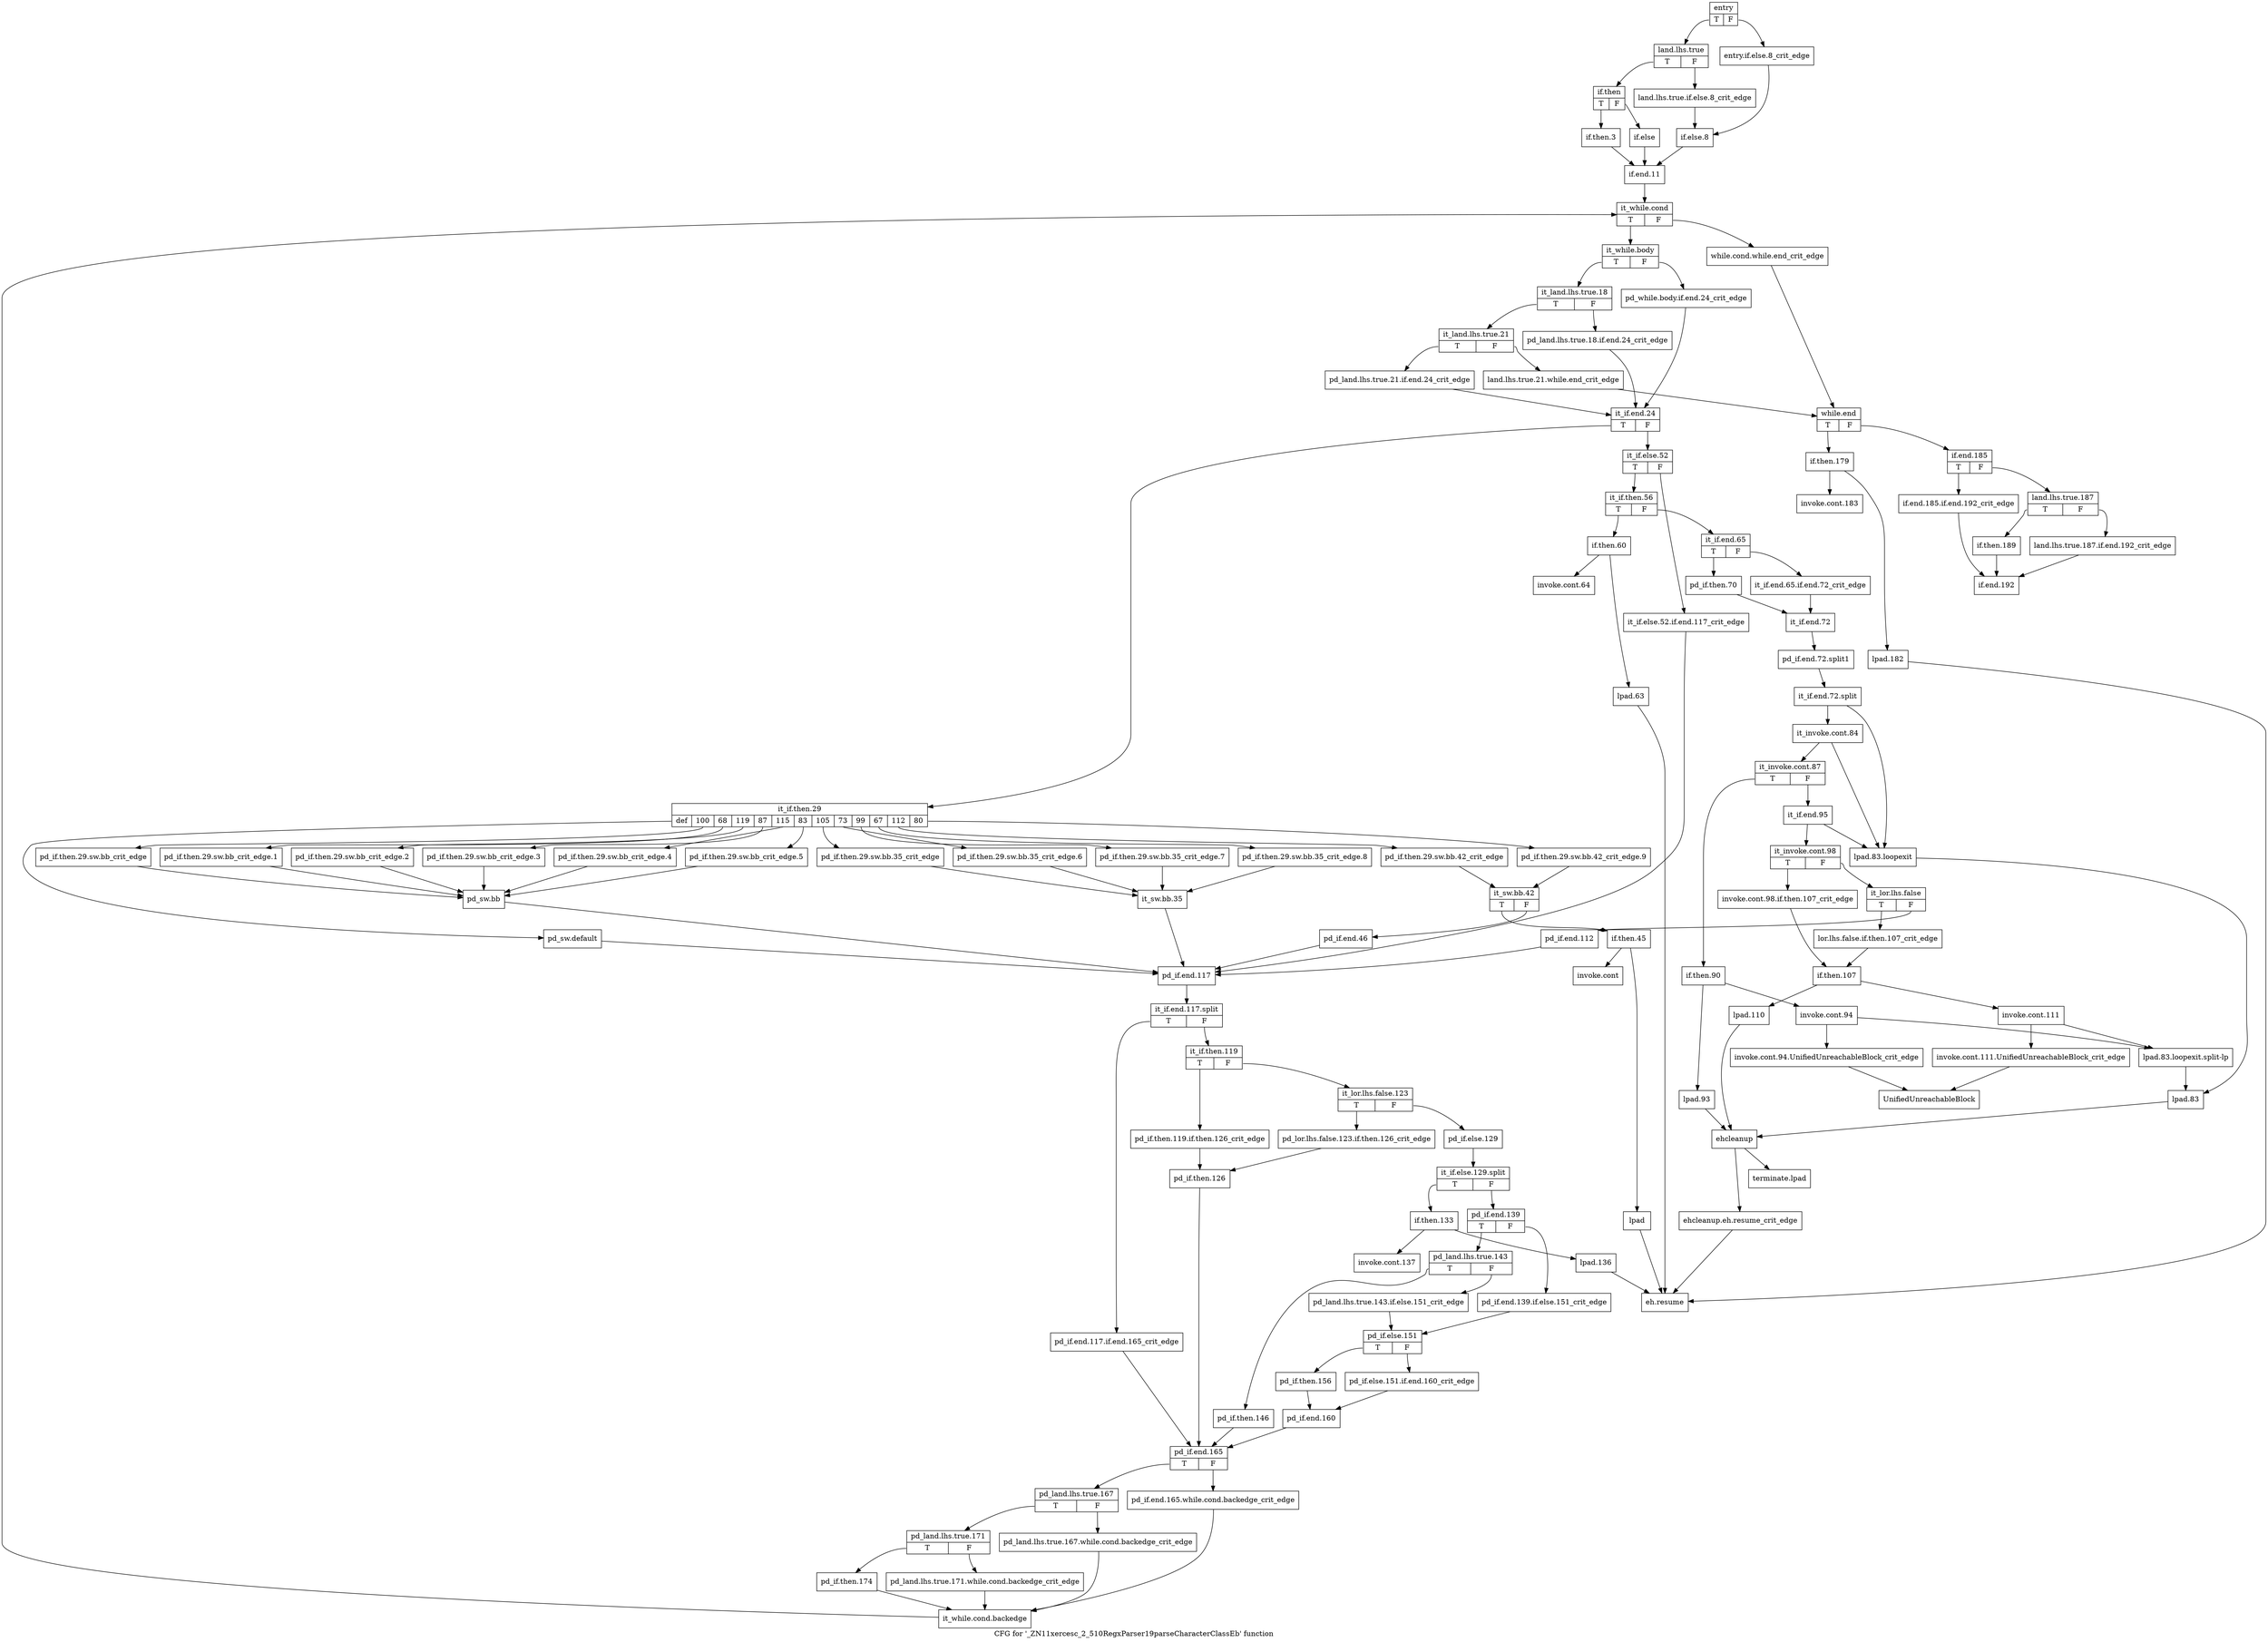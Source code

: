digraph "CFG for '_ZN11xercesc_2_510RegxParser19parseCharacterClassEb' function" {
	label="CFG for '_ZN11xercesc_2_510RegxParser19parseCharacterClassEb' function";

	Node0x40627e0 [shape=record,label="{entry|{<s0>T|<s1>F}}"];
	Node0x40627e0:s0 -> Node0x4062880;
	Node0x40627e0:s1 -> Node0x4062830;
	Node0x4062830 [shape=record,label="{entry.if.else.8_crit_edge}"];
	Node0x4062830 -> Node0x4062a10;
	Node0x4062880 [shape=record,label="{land.lhs.true|{<s0>T|<s1>F}}"];
	Node0x4062880:s0 -> Node0x4062920;
	Node0x4062880:s1 -> Node0x40628d0;
	Node0x40628d0 [shape=record,label="{land.lhs.true.if.else.8_crit_edge}"];
	Node0x40628d0 -> Node0x4062a10;
	Node0x4062920 [shape=record,label="{if.then|{<s0>T|<s1>F}}"];
	Node0x4062920:s0 -> Node0x4062970;
	Node0x4062920:s1 -> Node0x40629c0;
	Node0x4062970 [shape=record,label="{if.then.3}"];
	Node0x4062970 -> Node0x4062a60;
	Node0x40629c0 [shape=record,label="{if.else}"];
	Node0x40629c0 -> Node0x4062a60;
	Node0x4062a10 [shape=record,label="{if.else.8}"];
	Node0x4062a10 -> Node0x4062a60;
	Node0x4062a60 [shape=record,label="{if.end.11}"];
	Node0x4062a60 -> Node0x4062ab0;
	Node0x4062ab0 [shape=record,label="{it_while.cond|{<s0>T|<s1>F}}"];
	Node0x4062ab0:s0 -> Node0x4062b50;
	Node0x4062ab0:s1 -> Node0x4062b00;
	Node0x4062b00 [shape=record,label="{while.cond.while.end_crit_edge}"];
	Node0x4062b00 -> Node0x40646d0;
	Node0x4062b50 [shape=record,label="{it_while.body|{<s0>T|<s1>F}}"];
	Node0x4062b50:s0 -> Node0x4062bf0;
	Node0x4062b50:s1 -> Node0x4062ba0;
	Node0x4062ba0 [shape=record,label="{pd_while.body.if.end.24_crit_edge}"];
	Node0x4062ba0 -> Node0x4062d80;
	Node0x4062bf0 [shape=record,label="{it_land.lhs.true.18|{<s0>T|<s1>F}}"];
	Node0x4062bf0:s0 -> Node0x4062c90;
	Node0x4062bf0:s1 -> Node0x4062c40;
	Node0x4062c40 [shape=record,label="{pd_land.lhs.true.18.if.end.24_crit_edge}"];
	Node0x4062c40 -> Node0x4062d80;
	Node0x4062c90 [shape=record,label="{it_land.lhs.true.21|{<s0>T|<s1>F}}"];
	Node0x4062c90:s0 -> Node0x4062d30;
	Node0x4062c90:s1 -> Node0x4062ce0;
	Node0x4062ce0 [shape=record,label="{land.lhs.true.21.while.end_crit_edge}"];
	Node0x4062ce0 -> Node0x40646d0;
	Node0x4062d30 [shape=record,label="{pd_land.lhs.true.21.if.end.24_crit_edge}"];
	Node0x4062d30 -> Node0x4062d80;
	Node0x4062d80 [shape=record,label="{it_if.end.24|{<s0>T|<s1>F}}"];
	Node0x4062d80:s0 -> Node0x4062dd0;
	Node0x4062d80:s1 -> Node0x4063460;
	Node0x4062dd0 [shape=record,label="{it_if.then.29|{<s0>def|<s1>100|<s2>68|<s3>119|<s4>87|<s5>115|<s6>83|<s7>105|<s8>73|<s9>99|<s10>67|<s11>112|<s12>80}}"];
	Node0x4062dd0:s0 -> Node0x4063410;
	Node0x4062dd0:s1 -> Node0x4063190;
	Node0x4062dd0:s2 -> Node0x4063140;
	Node0x4062dd0:s3 -> Node0x40630f0;
	Node0x4062dd0:s4 -> Node0x40630a0;
	Node0x4062dd0:s5 -> Node0x4063050;
	Node0x4062dd0:s6 -> Node0x4063000;
	Node0x4062dd0:s7 -> Node0x4062fb0;
	Node0x4062dd0:s8 -> Node0x4062f60;
	Node0x4062dd0:s9 -> Node0x4062f10;
	Node0x4062dd0:s10 -> Node0x4062ec0;
	Node0x4062dd0:s11 -> Node0x4062e70;
	Node0x4062dd0:s12 -> Node0x4062e20;
	Node0x4062e20 [shape=record,label="{pd_if.then.29.sw.bb.42_crit_edge.9}"];
	Node0x4062e20 -> Node0x4063280;
	Node0x4062e70 [shape=record,label="{pd_if.then.29.sw.bb.42_crit_edge}"];
	Node0x4062e70 -> Node0x4063280;
	Node0x4062ec0 [shape=record,label="{pd_if.then.29.sw.bb.35_crit_edge.8}"];
	Node0x4062ec0 -> Node0x4063230;
	Node0x4062f10 [shape=record,label="{pd_if.then.29.sw.bb.35_crit_edge.7}"];
	Node0x4062f10 -> Node0x4063230;
	Node0x4062f60 [shape=record,label="{pd_if.then.29.sw.bb.35_crit_edge.6}"];
	Node0x4062f60 -> Node0x4063230;
	Node0x4062fb0 [shape=record,label="{pd_if.then.29.sw.bb.35_crit_edge}"];
	Node0x4062fb0 -> Node0x4063230;
	Node0x4063000 [shape=record,label="{pd_if.then.29.sw.bb_crit_edge.5}"];
	Node0x4063000 -> Node0x40631e0;
	Node0x4063050 [shape=record,label="{pd_if.then.29.sw.bb_crit_edge.4}"];
	Node0x4063050 -> Node0x40631e0;
	Node0x40630a0 [shape=record,label="{pd_if.then.29.sw.bb_crit_edge.3}"];
	Node0x40630a0 -> Node0x40631e0;
	Node0x40630f0 [shape=record,label="{pd_if.then.29.sw.bb_crit_edge.2}"];
	Node0x40630f0 -> Node0x40631e0;
	Node0x4063140 [shape=record,label="{pd_if.then.29.sw.bb_crit_edge.1}"];
	Node0x4063140 -> Node0x40631e0;
	Node0x4063190 [shape=record,label="{pd_if.then.29.sw.bb_crit_edge}"];
	Node0x4063190 -> Node0x40631e0;
	Node0x40631e0 [shape=record,label="{pd_sw.bb}"];
	Node0x40631e0 -> Node0x4063e10;
	Node0x4063230 [shape=record,label="{it_sw.bb.35}"];
	Node0x4063230 -> Node0x4063e10;
	Node0x4063280 [shape=record,label="{it_sw.bb.42|{<s0>T|<s1>F}}"];
	Node0x4063280:s0 -> Node0x40632d0;
	Node0x4063280:s1 -> Node0x40633c0;
	Node0x40632d0 [shape=record,label="{if.then.45}"];
	Node0x40632d0 -> Node0x4063320;
	Node0x40632d0 -> Node0x4063370;
	Node0x4063320 [shape=record,label="{invoke.cont}"];
	Node0x4063370 [shape=record,label="{lpad}"];
	Node0x4063370 -> Node0x40649f0;
	Node0x40633c0 [shape=record,label="{pd_if.end.46}"];
	Node0x40633c0 -> Node0x4063e10;
	Node0x4063410 [shape=record,label="{pd_sw.default}"];
	Node0x4063410 -> Node0x4063e10;
	Node0x4063460 [shape=record,label="{it_if.else.52|{<s0>T|<s1>F}}"];
	Node0x4063460:s0 -> Node0x4063500;
	Node0x4063460:s1 -> Node0x40634b0;
	Node0x40634b0 [shape=record,label="{it_if.else.52.if.end.117_crit_edge}"];
	Node0x40634b0 -> Node0x4063e10;
	Node0x4063500 [shape=record,label="{it_if.then.56|{<s0>T|<s1>F}}"];
	Node0x4063500:s0 -> Node0x4063550;
	Node0x4063500:s1 -> Node0x4063640;
	Node0x4063550 [shape=record,label="{if.then.60}"];
	Node0x4063550 -> Node0x40635a0;
	Node0x4063550 -> Node0x40635f0;
	Node0x40635a0 [shape=record,label="{invoke.cont.64}"];
	Node0x40635f0 [shape=record,label="{lpad.63}"];
	Node0x40635f0 -> Node0x40649f0;
	Node0x4063640 [shape=record,label="{it_if.end.65|{<s0>T|<s1>F}}"];
	Node0x4063640:s0 -> Node0x40636e0;
	Node0x4063640:s1 -> Node0x4063690;
	Node0x4063690 [shape=record,label="{it_if.end.65.if.end.72_crit_edge}"];
	Node0x4063690 -> Node0x4063730;
	Node0x40636e0 [shape=record,label="{pd_if.then.70}"];
	Node0x40636e0 -> Node0x4063730;
	Node0x4063730 [shape=record,label="{it_if.end.72}"];
	Node0x4063730 -> Node0xadf3650;
	Node0xadf3650 [shape=record,label="{pd_if.end.72.split1}"];
	Node0xadf3650 -> Node0xadf3560;
	Node0xadf3560 [shape=record,label="{it_if.end.72.split}"];
	Node0xadf3560 -> Node0x4063780;
	Node0xadf3560 -> Node0x4063910;
	Node0x4063780 [shape=record,label="{it_invoke.cont.84}"];
	Node0x4063780 -> Node0x40637d0;
	Node0x4063780 -> Node0x4063910;
	Node0x40637d0 [shape=record,label="{it_invoke.cont.87|{<s0>T|<s1>F}}"];
	Node0x40637d0:s0 -> Node0x4063820;
	Node0x40637d0:s1 -> Node0x4063a50;
	Node0x4063820 [shape=record,label="{if.then.90}"];
	Node0x4063820 -> Node0x4063870;
	Node0x4063820 -> Node0x4063a00;
	Node0x4063870 [shape=record,label="{invoke.cont.94}"];
	Node0x4063870 -> Node0x40638c0;
	Node0x4063870 -> Node0x4063960;
	Node0x40638c0 [shape=record,label="{invoke.cont.94.UnifiedUnreachableBlock_crit_edge}"];
	Node0x40638c0 -> Node0x4064a90;
	Node0x4063910 [shape=record,label="{lpad.83.loopexit}"];
	Node0x4063910 -> Node0x40639b0;
	Node0x4063960 [shape=record,label="{lpad.83.loopexit.split-lp}"];
	Node0x4063960 -> Node0x40639b0;
	Node0x40639b0 [shape=record,label="{lpad.83}"];
	Node0x40639b0 -> Node0x4063d70;
	Node0x4063a00 [shape=record,label="{lpad.93}"];
	Node0x4063a00 -> Node0x4063d70;
	Node0x4063a50 [shape=record,label="{it_if.end.95}"];
	Node0x4063a50 -> Node0x4063aa0;
	Node0x4063a50 -> Node0x4063910;
	Node0x4063aa0 [shape=record,label="{it_invoke.cont.98|{<s0>T|<s1>F}}"];
	Node0x4063aa0:s0 -> Node0x4063af0;
	Node0x4063aa0:s1 -> Node0x4063b40;
	Node0x4063af0 [shape=record,label="{invoke.cont.98.if.then.107_crit_edge}"];
	Node0x4063af0 -> Node0x4063be0;
	Node0x4063b40 [shape=record,label="{it_lor.lhs.false|{<s0>T|<s1>F}}"];
	Node0x4063b40:s0 -> Node0x4063b90;
	Node0x4063b40:s1 -> Node0x4063d20;
	Node0x4063b90 [shape=record,label="{lor.lhs.false.if.then.107_crit_edge}"];
	Node0x4063b90 -> Node0x4063be0;
	Node0x4063be0 [shape=record,label="{if.then.107}"];
	Node0x4063be0 -> Node0x4063c30;
	Node0x4063be0 -> Node0x4063cd0;
	Node0x4063c30 [shape=record,label="{invoke.cont.111}"];
	Node0x4063c30 -> Node0x4063c80;
	Node0x4063c30 -> Node0x4063960;
	Node0x4063c80 [shape=record,label="{invoke.cont.111.UnifiedUnreachableBlock_crit_edge}"];
	Node0x4063c80 -> Node0x4064a90;
	Node0x4063cd0 [shape=record,label="{lpad.110}"];
	Node0x4063cd0 -> Node0x4063d70;
	Node0x4063d20 [shape=record,label="{pd_if.end.112}"];
	Node0x4063d20 -> Node0x4063e10;
	Node0x4063d70 [shape=record,label="{ehcleanup}"];
	Node0x4063d70 -> Node0x4063dc0;
	Node0x4063d70 -> Node0x4064a40;
	Node0x4063dc0 [shape=record,label="{ehcleanup.eh.resume_crit_edge}"];
	Node0x4063dc0 -> Node0x40649f0;
	Node0x4063e10 [shape=record,label="{pd_if.end.117}"];
	Node0x4063e10 -> Node0xadf36a0;
	Node0xadf36a0 [shape=record,label="{it_if.end.117.split|{<s0>T|<s1>F}}"];
	Node0xadf36a0:s0 -> Node0x4063e60;
	Node0xadf36a0:s1 -> Node0x4063eb0;
	Node0x4063e60 [shape=record,label="{pd_if.end.117.if.end.165_crit_edge}"];
	Node0x4063e60 -> Node0x4064450;
	Node0x4063eb0 [shape=record,label="{it_if.then.119|{<s0>T|<s1>F}}"];
	Node0x4063eb0:s0 -> Node0x4063f00;
	Node0x4063eb0:s1 -> Node0x4063f50;
	Node0x4063f00 [shape=record,label="{pd_if.then.119.if.then.126_crit_edge}"];
	Node0x4063f00 -> Node0x4063ff0;
	Node0x4063f50 [shape=record,label="{it_lor.lhs.false.123|{<s0>T|<s1>F}}"];
	Node0x4063f50:s0 -> Node0x4063fa0;
	Node0x4063f50:s1 -> Node0x4064040;
	Node0x4063fa0 [shape=record,label="{pd_lor.lhs.false.123.if.then.126_crit_edge}"];
	Node0x4063fa0 -> Node0x4063ff0;
	Node0x4063ff0 [shape=record,label="{pd_if.then.126}"];
	Node0x4063ff0 -> Node0x4064450;
	Node0x4064040 [shape=record,label="{pd_if.else.129}"];
	Node0x4064040 -> Node0xada9bc0;
	Node0xada9bc0 [shape=record,label="{it_if.else.129.split|{<s0>T|<s1>F}}"];
	Node0xada9bc0:s0 -> Node0x4064090;
	Node0xada9bc0:s1 -> Node0x4064180;
	Node0x4064090 [shape=record,label="{if.then.133}"];
	Node0x4064090 -> Node0x40640e0;
	Node0x4064090 -> Node0x4064130;
	Node0x40640e0 [shape=record,label="{invoke.cont.137}"];
	Node0x4064130 [shape=record,label="{lpad.136}"];
	Node0x4064130 -> Node0x40649f0;
	Node0x4064180 [shape=record,label="{pd_if.end.139|{<s0>T|<s1>F}}"];
	Node0x4064180:s0 -> Node0x4064220;
	Node0x4064180:s1 -> Node0x40641d0;
	Node0x40641d0 [shape=record,label="{pd_if.end.139.if.else.151_crit_edge}"];
	Node0x40641d0 -> Node0x4064310;
	Node0x4064220 [shape=record,label="{pd_land.lhs.true.143|{<s0>T|<s1>F}}"];
	Node0x4064220:s0 -> Node0x40642c0;
	Node0x4064220:s1 -> Node0x4064270;
	Node0x4064270 [shape=record,label="{pd_land.lhs.true.143.if.else.151_crit_edge}"];
	Node0x4064270 -> Node0x4064310;
	Node0x40642c0 [shape=record,label="{pd_if.then.146}"];
	Node0x40642c0 -> Node0x4064450;
	Node0x4064310 [shape=record,label="{pd_if.else.151|{<s0>T|<s1>F}}"];
	Node0x4064310:s0 -> Node0x40643b0;
	Node0x4064310:s1 -> Node0x4064360;
	Node0x4064360 [shape=record,label="{pd_if.else.151.if.end.160_crit_edge}"];
	Node0x4064360 -> Node0x4064400;
	Node0x40643b0 [shape=record,label="{pd_if.then.156}"];
	Node0x40643b0 -> Node0x4064400;
	Node0x4064400 [shape=record,label="{pd_if.end.160}"];
	Node0x4064400 -> Node0x4064450;
	Node0x4064450 [shape=record,label="{pd_if.end.165|{<s0>T|<s1>F}}"];
	Node0x4064450:s0 -> Node0x40644f0;
	Node0x4064450:s1 -> Node0x40644a0;
	Node0x40644a0 [shape=record,label="{pd_if.end.165.while.cond.backedge_crit_edge}"];
	Node0x40644a0 -> Node0x4064680;
	Node0x40644f0 [shape=record,label="{pd_land.lhs.true.167|{<s0>T|<s1>F}}"];
	Node0x40644f0:s0 -> Node0x4064590;
	Node0x40644f0:s1 -> Node0x4064540;
	Node0x4064540 [shape=record,label="{pd_land.lhs.true.167.while.cond.backedge_crit_edge}"];
	Node0x4064540 -> Node0x4064680;
	Node0x4064590 [shape=record,label="{pd_land.lhs.true.171|{<s0>T|<s1>F}}"];
	Node0x4064590:s0 -> Node0x4064630;
	Node0x4064590:s1 -> Node0x40645e0;
	Node0x40645e0 [shape=record,label="{pd_land.lhs.true.171.while.cond.backedge_crit_edge}"];
	Node0x40645e0 -> Node0x4064680;
	Node0x4064630 [shape=record,label="{pd_if.then.174}"];
	Node0x4064630 -> Node0x4064680;
	Node0x4064680 [shape=record,label="{it_while.cond.backedge}"];
	Node0x4064680 -> Node0x4062ab0;
	Node0x40646d0 [shape=record,label="{while.end|{<s0>T|<s1>F}}"];
	Node0x40646d0:s0 -> Node0x4064720;
	Node0x40646d0:s1 -> Node0x4064810;
	Node0x4064720 [shape=record,label="{if.then.179}"];
	Node0x4064720 -> Node0x4064770;
	Node0x4064720 -> Node0x40647c0;
	Node0x4064770 [shape=record,label="{invoke.cont.183}"];
	Node0x40647c0 [shape=record,label="{lpad.182}"];
	Node0x40647c0 -> Node0x40649f0;
	Node0x4064810 [shape=record,label="{if.end.185|{<s0>T|<s1>F}}"];
	Node0x4064810:s0 -> Node0x4064860;
	Node0x4064810:s1 -> Node0x40648b0;
	Node0x4064860 [shape=record,label="{if.end.185.if.end.192_crit_edge}"];
	Node0x4064860 -> Node0x40649a0;
	Node0x40648b0 [shape=record,label="{land.lhs.true.187|{<s0>T|<s1>F}}"];
	Node0x40648b0:s0 -> Node0x4064950;
	Node0x40648b0:s1 -> Node0x4064900;
	Node0x4064900 [shape=record,label="{land.lhs.true.187.if.end.192_crit_edge}"];
	Node0x4064900 -> Node0x40649a0;
	Node0x4064950 [shape=record,label="{if.then.189}"];
	Node0x4064950 -> Node0x40649a0;
	Node0x40649a0 [shape=record,label="{if.end.192}"];
	Node0x40649f0 [shape=record,label="{eh.resume}"];
	Node0x4064a40 [shape=record,label="{terminate.lpad}"];
	Node0x4064a90 [shape=record,label="{UnifiedUnreachableBlock}"];
}
